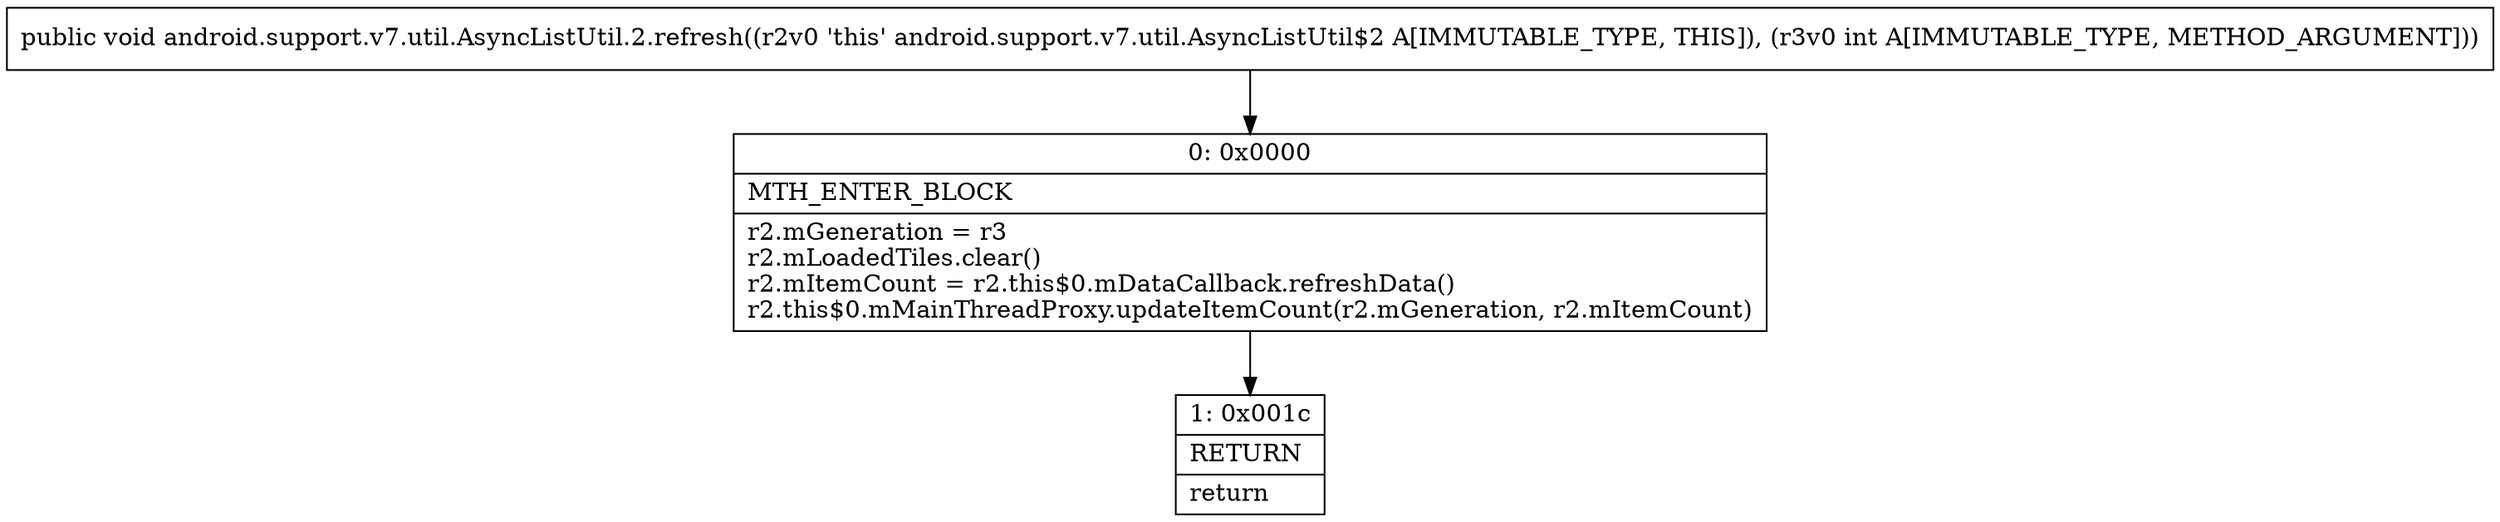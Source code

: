 digraph "CFG forandroid.support.v7.util.AsyncListUtil.2.refresh(I)V" {
Node_0 [shape=record,label="{0\:\ 0x0000|MTH_ENTER_BLOCK\l|r2.mGeneration = r3\lr2.mLoadedTiles.clear()\lr2.mItemCount = r2.this$0.mDataCallback.refreshData()\lr2.this$0.mMainThreadProxy.updateItemCount(r2.mGeneration, r2.mItemCount)\l}"];
Node_1 [shape=record,label="{1\:\ 0x001c|RETURN\l|return\l}"];
MethodNode[shape=record,label="{public void android.support.v7.util.AsyncListUtil.2.refresh((r2v0 'this' android.support.v7.util.AsyncListUtil$2 A[IMMUTABLE_TYPE, THIS]), (r3v0 int A[IMMUTABLE_TYPE, METHOD_ARGUMENT])) }"];
MethodNode -> Node_0;
Node_0 -> Node_1;
}

